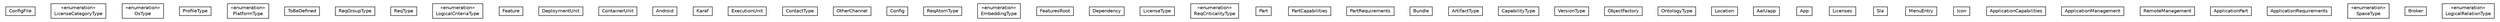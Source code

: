 #!/usr/local/bin/dot
#
# Class diagram 
# Generated by UMLGraph version R5_6-24-gf6e263 (http://www.umlgraph.org/)
#

digraph G {
	edge [fontname="Helvetica",fontsize=10,labelfontname="Helvetica",labelfontsize=10];
	node [fontname="Helvetica",fontsize=10,shape=plaintext];
	nodesep=0.25;
	ranksep=0.5;
	// org.universAAL.middleware.deploymanager.uapp.model.ConfigFile
	c69371 [label=<<table title="org.universAAL.middleware.deploymanager.uapp.model.ConfigFile" border="0" cellborder="1" cellspacing="0" cellpadding="2" port="p" href="./ConfigFile.html">
		<tr><td><table border="0" cellspacing="0" cellpadding="1">
<tr><td align="center" balign="center"> ConfigFile </td></tr>
		</table></td></tr>
		</table>>, URL="./ConfigFile.html", fontname="Helvetica", fontcolor="black", fontsize=10.0];
	// org.universAAL.middleware.deploymanager.uapp.model.LicenseCategoryType
	c69372 [label=<<table title="org.universAAL.middleware.deploymanager.uapp.model.LicenseCategoryType" border="0" cellborder="1" cellspacing="0" cellpadding="2" port="p" href="./LicenseCategoryType.html">
		<tr><td><table border="0" cellspacing="0" cellpadding="1">
<tr><td align="center" balign="center"> &#171;enumeration&#187; </td></tr>
<tr><td align="center" balign="center"> LicenseCategoryType </td></tr>
		</table></td></tr>
		</table>>, URL="./LicenseCategoryType.html", fontname="Helvetica", fontcolor="black", fontsize=10.0];
	// org.universAAL.middleware.deploymanager.uapp.model.OsType
	c69373 [label=<<table title="org.universAAL.middleware.deploymanager.uapp.model.OsType" border="0" cellborder="1" cellspacing="0" cellpadding="2" port="p" href="./OsType.html">
		<tr><td><table border="0" cellspacing="0" cellpadding="1">
<tr><td align="center" balign="center"> &#171;enumeration&#187; </td></tr>
<tr><td align="center" balign="center"> OsType </td></tr>
		</table></td></tr>
		</table>>, URL="./OsType.html", fontname="Helvetica", fontcolor="black", fontsize=10.0];
	// org.universAAL.middleware.deploymanager.uapp.model.ProfileType
	c69374 [label=<<table title="org.universAAL.middleware.deploymanager.uapp.model.ProfileType" border="0" cellborder="1" cellspacing="0" cellpadding="2" port="p" href="./ProfileType.html">
		<tr><td><table border="0" cellspacing="0" cellpadding="1">
<tr><td align="center" balign="center"> ProfileType </td></tr>
		</table></td></tr>
		</table>>, URL="./ProfileType.html", fontname="Helvetica", fontcolor="black", fontsize=10.0];
	// org.universAAL.middleware.deploymanager.uapp.model.PlatformType
	c69375 [label=<<table title="org.universAAL.middleware.deploymanager.uapp.model.PlatformType" border="0" cellborder="1" cellspacing="0" cellpadding="2" port="p" href="./PlatformType.html">
		<tr><td><table border="0" cellspacing="0" cellpadding="1">
<tr><td align="center" balign="center"> &#171;enumeration&#187; </td></tr>
<tr><td align="center" balign="center"> PlatformType </td></tr>
		</table></td></tr>
		</table>>, URL="./PlatformType.html", fontname="Helvetica", fontcolor="black", fontsize=10.0];
	// org.universAAL.middleware.deploymanager.uapp.model.ToBeDefined
	c69376 [label=<<table title="org.universAAL.middleware.deploymanager.uapp.model.ToBeDefined" border="0" cellborder="1" cellspacing="0" cellpadding="2" port="p" href="./ToBeDefined.html">
		<tr><td><table border="0" cellspacing="0" cellpadding="1">
<tr><td align="center" balign="center"> ToBeDefined </td></tr>
		</table></td></tr>
		</table>>, URL="./ToBeDefined.html", fontname="Helvetica", fontcolor="black", fontsize=10.0];
	// org.universAAL.middleware.deploymanager.uapp.model.ReqGroupType
	c69377 [label=<<table title="org.universAAL.middleware.deploymanager.uapp.model.ReqGroupType" border="0" cellborder="1" cellspacing="0" cellpadding="2" port="p" href="./ReqGroupType.html">
		<tr><td><table border="0" cellspacing="0" cellpadding="1">
<tr><td align="center" balign="center"> ReqGroupType </td></tr>
		</table></td></tr>
		</table>>, URL="./ReqGroupType.html", fontname="Helvetica", fontcolor="black", fontsize=10.0];
	// org.universAAL.middleware.deploymanager.uapp.model.ReqType
	c69378 [label=<<table title="org.universAAL.middleware.deploymanager.uapp.model.ReqType" border="0" cellborder="1" cellspacing="0" cellpadding="2" port="p" href="./ReqType.html">
		<tr><td><table border="0" cellspacing="0" cellpadding="1">
<tr><td align="center" balign="center"> ReqType </td></tr>
		</table></td></tr>
		</table>>, URL="./ReqType.html", fontname="Helvetica", fontcolor="black", fontsize=10.0];
	// org.universAAL.middleware.deploymanager.uapp.model.LogicalCriteriaType
	c69379 [label=<<table title="org.universAAL.middleware.deploymanager.uapp.model.LogicalCriteriaType" border="0" cellborder="1" cellspacing="0" cellpadding="2" port="p" href="./LogicalCriteriaType.html">
		<tr><td><table border="0" cellspacing="0" cellpadding="1">
<tr><td align="center" balign="center"> &#171;enumeration&#187; </td></tr>
<tr><td align="center" balign="center"> LogicalCriteriaType </td></tr>
		</table></td></tr>
		</table>>, URL="./LogicalCriteriaType.html", fontname="Helvetica", fontcolor="black", fontsize=10.0];
	// org.universAAL.middleware.deploymanager.uapp.model.Feature
	c69380 [label=<<table title="org.universAAL.middleware.deploymanager.uapp.model.Feature" border="0" cellborder="1" cellspacing="0" cellpadding="2" port="p" href="./Feature.html">
		<tr><td><table border="0" cellspacing="0" cellpadding="1">
<tr><td align="center" balign="center"> Feature </td></tr>
		</table></td></tr>
		</table>>, URL="./Feature.html", fontname="Helvetica", fontcolor="black", fontsize=10.0];
	// org.universAAL.middleware.deploymanager.uapp.model.DeploymentUnit
	c69381 [label=<<table title="org.universAAL.middleware.deploymanager.uapp.model.DeploymentUnit" border="0" cellborder="1" cellspacing="0" cellpadding="2" port="p" href="./DeploymentUnit.html">
		<tr><td><table border="0" cellspacing="0" cellpadding="1">
<tr><td align="center" balign="center"> DeploymentUnit </td></tr>
		</table></td></tr>
		</table>>, URL="./DeploymentUnit.html", fontname="Helvetica", fontcolor="black", fontsize=10.0];
	// org.universAAL.middleware.deploymanager.uapp.model.DeploymentUnit.ContainerUnit
	c69382 [label=<<table title="org.universAAL.middleware.deploymanager.uapp.model.DeploymentUnit.ContainerUnit" border="0" cellborder="1" cellspacing="0" cellpadding="2" port="p" href="./DeploymentUnit.ContainerUnit.html">
		<tr><td><table border="0" cellspacing="0" cellpadding="1">
<tr><td align="center" balign="center"> ContainerUnit </td></tr>
		</table></td></tr>
		</table>>, URL="./DeploymentUnit.ContainerUnit.html", fontname="Helvetica", fontcolor="black", fontsize=10.0];
	// org.universAAL.middleware.deploymanager.uapp.model.DeploymentUnit.ContainerUnit.Android
	c69383 [label=<<table title="org.universAAL.middleware.deploymanager.uapp.model.DeploymentUnit.ContainerUnit.Android" border="0" cellborder="1" cellspacing="0" cellpadding="2" port="p" href="./DeploymentUnit.ContainerUnit.Android.html">
		<tr><td><table border="0" cellspacing="0" cellpadding="1">
<tr><td align="center" balign="center"> Android </td></tr>
		</table></td></tr>
		</table>>, URL="./DeploymentUnit.ContainerUnit.Android.html", fontname="Helvetica", fontcolor="black", fontsize=10.0];
	// org.universAAL.middleware.deploymanager.uapp.model.DeploymentUnit.ContainerUnit.Karaf
	c69384 [label=<<table title="org.universAAL.middleware.deploymanager.uapp.model.DeploymentUnit.ContainerUnit.Karaf" border="0" cellborder="1" cellspacing="0" cellpadding="2" port="p" href="./DeploymentUnit.ContainerUnit.Karaf.html">
		<tr><td><table border="0" cellspacing="0" cellpadding="1">
<tr><td align="center" balign="center"> Karaf </td></tr>
		</table></td></tr>
		</table>>, URL="./DeploymentUnit.ContainerUnit.Karaf.html", fontname="Helvetica", fontcolor="black", fontsize=10.0];
	// org.universAAL.middleware.deploymanager.uapp.model.ExecutionUnit
	c69385 [label=<<table title="org.universAAL.middleware.deploymanager.uapp.model.ExecutionUnit" border="0" cellborder="1" cellspacing="0" cellpadding="2" port="p" href="./ExecutionUnit.html">
		<tr><td><table border="0" cellspacing="0" cellpadding="1">
<tr><td align="center" balign="center"> ExecutionUnit </td></tr>
		</table></td></tr>
		</table>>, URL="./ExecutionUnit.html", fontname="Helvetica", fontcolor="black", fontsize=10.0];
	// org.universAAL.middleware.deploymanager.uapp.model.ContactType
	c69386 [label=<<table title="org.universAAL.middleware.deploymanager.uapp.model.ContactType" border="0" cellborder="1" cellspacing="0" cellpadding="2" port="p" href="./ContactType.html">
		<tr><td><table border="0" cellspacing="0" cellpadding="1">
<tr><td align="center" balign="center"> ContactType </td></tr>
		</table></td></tr>
		</table>>, URL="./ContactType.html", fontname="Helvetica", fontcolor="black", fontsize=10.0];
	// org.universAAL.middleware.deploymanager.uapp.model.ContactType.OtherChannel
	c69387 [label=<<table title="org.universAAL.middleware.deploymanager.uapp.model.ContactType.OtherChannel" border="0" cellborder="1" cellspacing="0" cellpadding="2" port="p" href="./ContactType.OtherChannel.html">
		<tr><td><table border="0" cellspacing="0" cellpadding="1">
<tr><td align="center" balign="center"> OtherChannel </td></tr>
		</table></td></tr>
		</table>>, URL="./ContactType.OtherChannel.html", fontname="Helvetica", fontcolor="black", fontsize=10.0];
	// org.universAAL.middleware.deploymanager.uapp.model.Config
	c69388 [label=<<table title="org.universAAL.middleware.deploymanager.uapp.model.Config" border="0" cellborder="1" cellspacing="0" cellpadding="2" port="p" href="./Config.html">
		<tr><td><table border="0" cellspacing="0" cellpadding="1">
<tr><td align="center" balign="center"> Config </td></tr>
		</table></td></tr>
		</table>>, URL="./Config.html", fontname="Helvetica", fontcolor="black", fontsize=10.0];
	// org.universAAL.middleware.deploymanager.uapp.model.ReqAtomType
	c69389 [label=<<table title="org.universAAL.middleware.deploymanager.uapp.model.ReqAtomType" border="0" cellborder="1" cellspacing="0" cellpadding="2" port="p" href="./ReqAtomType.html">
		<tr><td><table border="0" cellspacing="0" cellpadding="1">
<tr><td align="center" balign="center"> ReqAtomType </td></tr>
		</table></td></tr>
		</table>>, URL="./ReqAtomType.html", fontname="Helvetica", fontcolor="black", fontsize=10.0];
	// org.universAAL.middleware.deploymanager.uapp.model.EmbeddingType
	c69390 [label=<<table title="org.universAAL.middleware.deploymanager.uapp.model.EmbeddingType" border="0" cellborder="1" cellspacing="0" cellpadding="2" port="p" href="./EmbeddingType.html">
		<tr><td><table border="0" cellspacing="0" cellpadding="1">
<tr><td align="center" balign="center"> &#171;enumeration&#187; </td></tr>
<tr><td align="center" balign="center"> EmbeddingType </td></tr>
		</table></td></tr>
		</table>>, URL="./EmbeddingType.html", fontname="Helvetica", fontcolor="black", fontsize=10.0];
	// org.universAAL.middleware.deploymanager.uapp.model.FeaturesRoot
	c69391 [label=<<table title="org.universAAL.middleware.deploymanager.uapp.model.FeaturesRoot" border="0" cellborder="1" cellspacing="0" cellpadding="2" port="p" href="./FeaturesRoot.html">
		<tr><td><table border="0" cellspacing="0" cellpadding="1">
<tr><td align="center" balign="center"> FeaturesRoot </td></tr>
		</table></td></tr>
		</table>>, URL="./FeaturesRoot.html", fontname="Helvetica", fontcolor="black", fontsize=10.0];
	// org.universAAL.middleware.deploymanager.uapp.model.Dependency
	c69392 [label=<<table title="org.universAAL.middleware.deploymanager.uapp.model.Dependency" border="0" cellborder="1" cellspacing="0" cellpadding="2" port="p" href="./Dependency.html">
		<tr><td><table border="0" cellspacing="0" cellpadding="1">
<tr><td align="center" balign="center"> Dependency </td></tr>
		</table></td></tr>
		</table>>, URL="./Dependency.html", fontname="Helvetica", fontcolor="black", fontsize=10.0];
	// org.universAAL.middleware.deploymanager.uapp.model.LicenseType
	c69393 [label=<<table title="org.universAAL.middleware.deploymanager.uapp.model.LicenseType" border="0" cellborder="1" cellspacing="0" cellpadding="2" port="p" href="./LicenseType.html">
		<tr><td><table border="0" cellspacing="0" cellpadding="1">
<tr><td align="center" balign="center"> LicenseType </td></tr>
		</table></td></tr>
		</table>>, URL="./LicenseType.html", fontname="Helvetica", fontcolor="black", fontsize=10.0];
	// org.universAAL.middleware.deploymanager.uapp.model.ReqCriticalityType
	c69394 [label=<<table title="org.universAAL.middleware.deploymanager.uapp.model.ReqCriticalityType" border="0" cellborder="1" cellspacing="0" cellpadding="2" port="p" href="./ReqCriticalityType.html">
		<tr><td><table border="0" cellspacing="0" cellpadding="1">
<tr><td align="center" balign="center"> &#171;enumeration&#187; </td></tr>
<tr><td align="center" balign="center"> ReqCriticalityType </td></tr>
		</table></td></tr>
		</table>>, URL="./ReqCriticalityType.html", fontname="Helvetica", fontcolor="black", fontsize=10.0];
	// org.universAAL.middleware.deploymanager.uapp.model.Part
	c69395 [label=<<table title="org.universAAL.middleware.deploymanager.uapp.model.Part" border="0" cellborder="1" cellspacing="0" cellpadding="2" port="p" href="./Part.html">
		<tr><td><table border="0" cellspacing="0" cellpadding="1">
<tr><td align="center" balign="center"> Part </td></tr>
		</table></td></tr>
		</table>>, URL="./Part.html", fontname="Helvetica", fontcolor="black", fontsize=10.0];
	// org.universAAL.middleware.deploymanager.uapp.model.Part.PartCapabilities
	c69396 [label=<<table title="org.universAAL.middleware.deploymanager.uapp.model.Part.PartCapabilities" border="0" cellborder="1" cellspacing="0" cellpadding="2" port="p" href="./Part.PartCapabilities.html">
		<tr><td><table border="0" cellspacing="0" cellpadding="1">
<tr><td align="center" balign="center"> PartCapabilities </td></tr>
		</table></td></tr>
		</table>>, URL="./Part.PartCapabilities.html", fontname="Helvetica", fontcolor="black", fontsize=10.0];
	// org.universAAL.middleware.deploymanager.uapp.model.Part.PartRequirements
	c69397 [label=<<table title="org.universAAL.middleware.deploymanager.uapp.model.Part.PartRequirements" border="0" cellborder="1" cellspacing="0" cellpadding="2" port="p" href="./Part.PartRequirements.html">
		<tr><td><table border="0" cellspacing="0" cellpadding="1">
<tr><td align="center" balign="center"> PartRequirements </td></tr>
		</table></td></tr>
		</table>>, URL="./Part.PartRequirements.html", fontname="Helvetica", fontcolor="black", fontsize=10.0];
	// org.universAAL.middleware.deploymanager.uapp.model.Bundle
	c69398 [label=<<table title="org.universAAL.middleware.deploymanager.uapp.model.Bundle" border="0" cellborder="1" cellspacing="0" cellpadding="2" port="p" href="./Bundle.html">
		<tr><td><table border="0" cellspacing="0" cellpadding="1">
<tr><td align="center" balign="center"> Bundle </td></tr>
		</table></td></tr>
		</table>>, URL="./Bundle.html", fontname="Helvetica", fontcolor="black", fontsize=10.0];
	// org.universAAL.middleware.deploymanager.uapp.model.ArtifactType
	c69399 [label=<<table title="org.universAAL.middleware.deploymanager.uapp.model.ArtifactType" border="0" cellborder="1" cellspacing="0" cellpadding="2" port="p" href="./ArtifactType.html">
		<tr><td><table border="0" cellspacing="0" cellpadding="1">
<tr><td align="center" balign="center"> ArtifactType </td></tr>
		</table></td></tr>
		</table>>, URL="./ArtifactType.html", fontname="Helvetica", fontcolor="black", fontsize=10.0];
	// org.universAAL.middleware.deploymanager.uapp.model.CapabilityType
	c69400 [label=<<table title="org.universAAL.middleware.deploymanager.uapp.model.CapabilityType" border="0" cellborder="1" cellspacing="0" cellpadding="2" port="p" href="./CapabilityType.html">
		<tr><td><table border="0" cellspacing="0" cellpadding="1">
<tr><td align="center" balign="center"> CapabilityType </td></tr>
		</table></td></tr>
		</table>>, URL="./CapabilityType.html", fontname="Helvetica", fontcolor="black", fontsize=10.0];
	// org.universAAL.middleware.deploymanager.uapp.model.VersionType
	c69401 [label=<<table title="org.universAAL.middleware.deploymanager.uapp.model.VersionType" border="0" cellborder="1" cellspacing="0" cellpadding="2" port="p" href="./VersionType.html">
		<tr><td><table border="0" cellspacing="0" cellpadding="1">
<tr><td align="center" balign="center"> VersionType </td></tr>
		</table></td></tr>
		</table>>, URL="./VersionType.html", fontname="Helvetica", fontcolor="black", fontsize=10.0];
	// org.universAAL.middleware.deploymanager.uapp.model.ObjectFactory
	c69402 [label=<<table title="org.universAAL.middleware.deploymanager.uapp.model.ObjectFactory" border="0" cellborder="1" cellspacing="0" cellpadding="2" port="p" href="./ObjectFactory.html">
		<tr><td><table border="0" cellspacing="0" cellpadding="1">
<tr><td align="center" balign="center"> ObjectFactory </td></tr>
		</table></td></tr>
		</table>>, URL="./ObjectFactory.html", fontname="Helvetica", fontcolor="black", fontsize=10.0];
	// org.universAAL.middleware.deploymanager.uapp.model.OntologyType
	c69403 [label=<<table title="org.universAAL.middleware.deploymanager.uapp.model.OntologyType" border="0" cellborder="1" cellspacing="0" cellpadding="2" port="p" href="./OntologyType.html">
		<tr><td><table border="0" cellspacing="0" cellpadding="1">
<tr><td align="center" balign="center"> OntologyType </td></tr>
		</table></td></tr>
		</table>>, URL="./OntologyType.html", fontname="Helvetica", fontcolor="black", fontsize=10.0];
	// org.universAAL.middleware.deploymanager.uapp.model.OntologyType.Location
	c69404 [label=<<table title="org.universAAL.middleware.deploymanager.uapp.model.OntologyType.Location" border="0" cellborder="1" cellspacing="0" cellpadding="2" port="p" href="./OntologyType.Location.html">
		<tr><td><table border="0" cellspacing="0" cellpadding="1">
<tr><td align="center" balign="center"> Location </td></tr>
		</table></td></tr>
		</table>>, URL="./OntologyType.Location.html", fontname="Helvetica", fontcolor="black", fontsize=10.0];
	// org.universAAL.middleware.deploymanager.uapp.model.AalUapp
	c69405 [label=<<table title="org.universAAL.middleware.deploymanager.uapp.model.AalUapp" border="0" cellborder="1" cellspacing="0" cellpadding="2" port="p" href="./AalUapp.html">
		<tr><td><table border="0" cellspacing="0" cellpadding="1">
<tr><td align="center" balign="center"> AalUapp </td></tr>
		</table></td></tr>
		</table>>, URL="./AalUapp.html", fontname="Helvetica", fontcolor="black", fontsize=10.0];
	// org.universAAL.middleware.deploymanager.uapp.model.AalUapp.App
	c69406 [label=<<table title="org.universAAL.middleware.deploymanager.uapp.model.AalUapp.App" border="0" cellborder="1" cellspacing="0" cellpadding="2" port="p" href="./AalUapp.App.html">
		<tr><td><table border="0" cellspacing="0" cellpadding="1">
<tr><td align="center" balign="center"> App </td></tr>
		</table></td></tr>
		</table>>, URL="./AalUapp.App.html", fontname="Helvetica", fontcolor="black", fontsize=10.0];
	// org.universAAL.middleware.deploymanager.uapp.model.AalUapp.App.Licenses
	c69407 [label=<<table title="org.universAAL.middleware.deploymanager.uapp.model.AalUapp.App.Licenses" border="0" cellborder="1" cellspacing="0" cellpadding="2" port="p" href="./AalUapp.App.Licenses.html">
		<tr><td><table border="0" cellspacing="0" cellpadding="1">
<tr><td align="center" balign="center"> Licenses </td></tr>
		</table></td></tr>
		</table>>, URL="./AalUapp.App.Licenses.html", fontname="Helvetica", fontcolor="black", fontsize=10.0];
	// org.universAAL.middleware.deploymanager.uapp.model.AalUapp.App.Licenses.Sla
	c69408 [label=<<table title="org.universAAL.middleware.deploymanager.uapp.model.AalUapp.App.Licenses.Sla" border="0" cellborder="1" cellspacing="0" cellpadding="2" port="p" href="./AalUapp.App.Licenses.Sla.html">
		<tr><td><table border="0" cellspacing="0" cellpadding="1">
<tr><td align="center" balign="center"> Sla </td></tr>
		</table></td></tr>
		</table>>, URL="./AalUapp.App.Licenses.Sla.html", fontname="Helvetica", fontcolor="black", fontsize=10.0];
	// org.universAAL.middleware.deploymanager.uapp.model.AalUapp.App.MenuEntry
	c69409 [label=<<table title="org.universAAL.middleware.deploymanager.uapp.model.AalUapp.App.MenuEntry" border="0" cellborder="1" cellspacing="0" cellpadding="2" port="p" href="./AalUapp.App.MenuEntry.html">
		<tr><td><table border="0" cellspacing="0" cellpadding="1">
<tr><td align="center" balign="center"> MenuEntry </td></tr>
		</table></td></tr>
		</table>>, URL="./AalUapp.App.MenuEntry.html", fontname="Helvetica", fontcolor="black", fontsize=10.0];
	// org.universAAL.middleware.deploymanager.uapp.model.AalUapp.App.MenuEntry.Icon
	c69410 [label=<<table title="org.universAAL.middleware.deploymanager.uapp.model.AalUapp.App.MenuEntry.Icon" border="0" cellborder="1" cellspacing="0" cellpadding="2" port="p" href="./AalUapp.App.MenuEntry.Icon.html">
		<tr><td><table border="0" cellspacing="0" cellpadding="1">
<tr><td align="center" balign="center"> Icon </td></tr>
		</table></td></tr>
		</table>>, URL="./AalUapp.App.MenuEntry.Icon.html", fontname="Helvetica", fontcolor="black", fontsize=10.0];
	// org.universAAL.middleware.deploymanager.uapp.model.AalUapp.ApplicationCapabilities
	c69411 [label=<<table title="org.universAAL.middleware.deploymanager.uapp.model.AalUapp.ApplicationCapabilities" border="0" cellborder="1" cellspacing="0" cellpadding="2" port="p" href="./AalUapp.ApplicationCapabilities.html">
		<tr><td><table border="0" cellspacing="0" cellpadding="1">
<tr><td align="center" balign="center"> ApplicationCapabilities </td></tr>
		</table></td></tr>
		</table>>, URL="./AalUapp.ApplicationCapabilities.html", fontname="Helvetica", fontcolor="black", fontsize=10.0];
	// org.universAAL.middleware.deploymanager.uapp.model.AalUapp.ApplicationManagement
	c69412 [label=<<table title="org.universAAL.middleware.deploymanager.uapp.model.AalUapp.ApplicationManagement" border="0" cellborder="1" cellspacing="0" cellpadding="2" port="p" href="./AalUapp.ApplicationManagement.html">
		<tr><td><table border="0" cellspacing="0" cellpadding="1">
<tr><td align="center" balign="center"> ApplicationManagement </td></tr>
		</table></td></tr>
		</table>>, URL="./AalUapp.ApplicationManagement.html", fontname="Helvetica", fontcolor="black", fontsize=10.0];
	// org.universAAL.middleware.deploymanager.uapp.model.AalUapp.ApplicationManagement.RemoteManagement
	c69413 [label=<<table title="org.universAAL.middleware.deploymanager.uapp.model.AalUapp.ApplicationManagement.RemoteManagement" border="0" cellborder="1" cellspacing="0" cellpadding="2" port="p" href="./AalUapp.ApplicationManagement.RemoteManagement.html">
		<tr><td><table border="0" cellspacing="0" cellpadding="1">
<tr><td align="center" balign="center"> RemoteManagement </td></tr>
		</table></td></tr>
		</table>>, URL="./AalUapp.ApplicationManagement.RemoteManagement.html", fontname="Helvetica", fontcolor="black", fontsize=10.0];
	// org.universAAL.middleware.deploymanager.uapp.model.AalUapp.ApplicationPart
	c69414 [label=<<table title="org.universAAL.middleware.deploymanager.uapp.model.AalUapp.ApplicationPart" border="0" cellborder="1" cellspacing="0" cellpadding="2" port="p" href="./AalUapp.ApplicationPart.html">
		<tr><td><table border="0" cellspacing="0" cellpadding="1">
<tr><td align="center" balign="center"> ApplicationPart </td></tr>
		</table></td></tr>
		</table>>, URL="./AalUapp.ApplicationPart.html", fontname="Helvetica", fontcolor="black", fontsize=10.0];
	// org.universAAL.middleware.deploymanager.uapp.model.AalUapp.ApplicationRequirements
	c69415 [label=<<table title="org.universAAL.middleware.deploymanager.uapp.model.AalUapp.ApplicationRequirements" border="0" cellborder="1" cellspacing="0" cellpadding="2" port="p" href="./AalUapp.ApplicationRequirements.html">
		<tr><td><table border="0" cellspacing="0" cellpadding="1">
<tr><td align="center" balign="center"> ApplicationRequirements </td></tr>
		</table></td></tr>
		</table>>, URL="./AalUapp.ApplicationRequirements.html", fontname="Helvetica", fontcolor="black", fontsize=10.0];
	// org.universAAL.middleware.deploymanager.uapp.model.SpaceType
	c69416 [label=<<table title="org.universAAL.middleware.deploymanager.uapp.model.SpaceType" border="0" cellborder="1" cellspacing="0" cellpadding="2" port="p" href="./SpaceType.html">
		<tr><td><table border="0" cellspacing="0" cellpadding="1">
<tr><td align="center" balign="center"> &#171;enumeration&#187; </td></tr>
<tr><td align="center" balign="center"> SpaceType </td></tr>
		</table></td></tr>
		</table>>, URL="./SpaceType.html", fontname="Helvetica", fontcolor="black", fontsize=10.0];
	// org.universAAL.middleware.deploymanager.uapp.model.Broker
	c69417 [label=<<table title="org.universAAL.middleware.deploymanager.uapp.model.Broker" border="0" cellborder="1" cellspacing="0" cellpadding="2" port="p" href="./Broker.html">
		<tr><td><table border="0" cellspacing="0" cellpadding="1">
<tr><td align="center" balign="center"> Broker </td></tr>
		</table></td></tr>
		</table>>, URL="./Broker.html", fontname="Helvetica", fontcolor="black", fontsize=10.0];
	// org.universAAL.middleware.deploymanager.uapp.model.LogicalRelationType
	c69418 [label=<<table title="org.universAAL.middleware.deploymanager.uapp.model.LogicalRelationType" border="0" cellborder="1" cellspacing="0" cellpadding="2" port="p" href="./LogicalRelationType.html">
		<tr><td><table border="0" cellspacing="0" cellpadding="1">
<tr><td align="center" balign="center"> &#171;enumeration&#187; </td></tr>
<tr><td align="center" balign="center"> LogicalRelationType </td></tr>
		</table></td></tr>
		</table>>, URL="./LogicalRelationType.html", fontname="Helvetica", fontcolor="black", fontsize=10.0];
}


